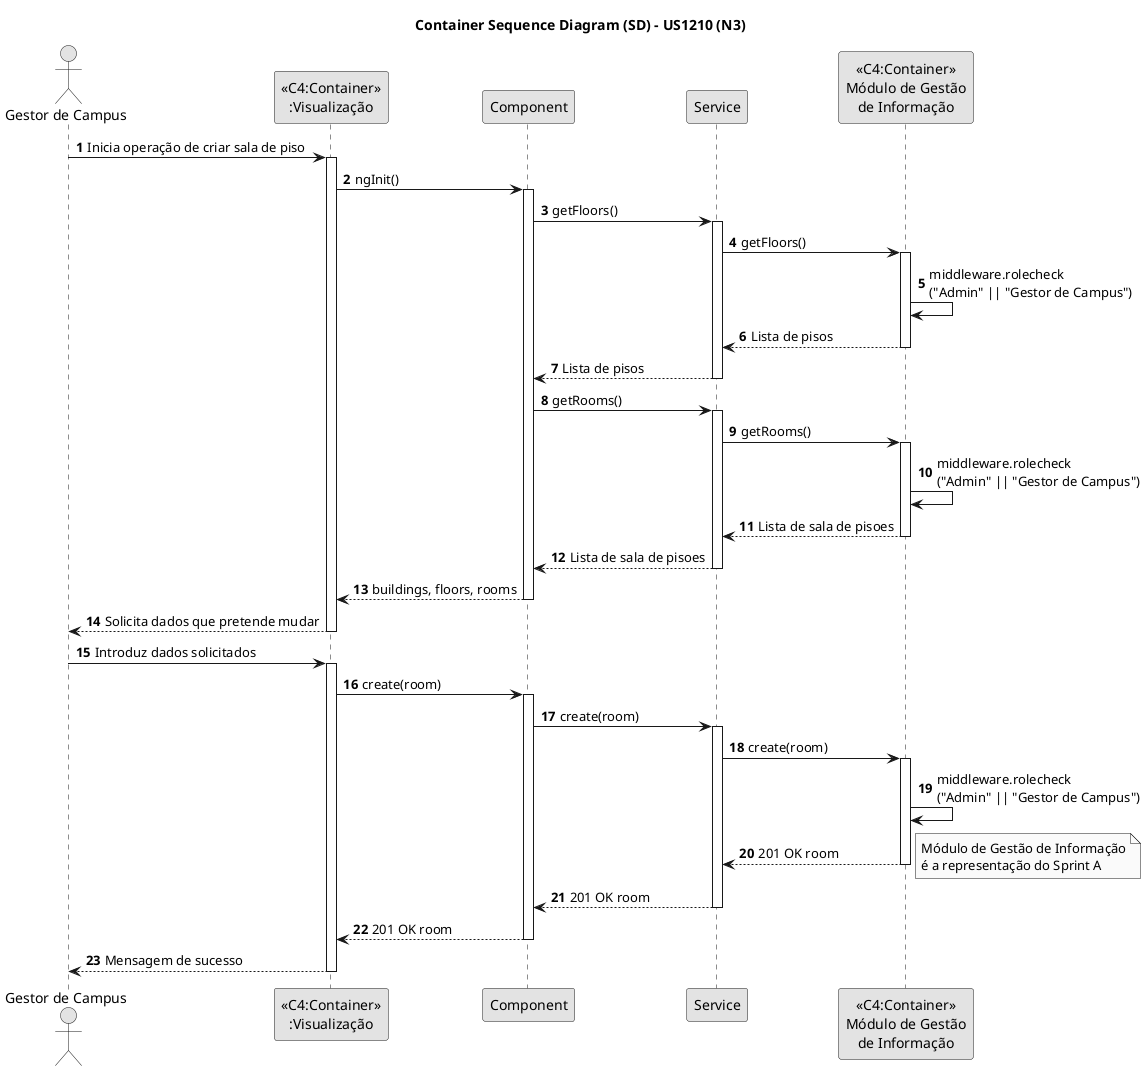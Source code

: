 @startuml
skinparam monochrome true
skinparam packageStyle rectangle
skinparam shadowing false

title Container Sequence Diagram (SD) - US1210 (N3)

autonumber

actor "Gestor de Campus"

"Gestor de Campus" -> "<<C4:Container>>\n:Visualização": Inicia operação de criar sala de piso
activate "<<C4:Container>>\n:Visualização"
"<<C4:Container>>\n:Visualização" -> Component: ngInit()
activate Component
Component -> Service : getFloors()
activate Service
Service -> "<<C4:Container>>\nMódulo de Gestão\nde Informação" : getFloors()
activate "<<C4:Container>>\nMódulo de Gestão\nde Informação"
"<<C4:Container>>\nMódulo de Gestão\nde Informação" -> "<<C4:Container>>\nMódulo de Gestão\nde Informação": middleware.rolecheck\n("Admin" || "Gestor de Campus")
"<<C4:Container>>\nMódulo de Gestão\nde Informação" --> Service : Lista de pisos
deactivate "<<C4:Container>>\nMódulo de Gestão\nde Informação"
Service --> Component : Lista de pisos
deactivate Service
Component -> Service : getRooms()
activate Service

Service -> "<<C4:Container>>\nMódulo de Gestão\nde Informação" : getRooms()
activate "<<C4:Container>>\nMódulo de Gestão\nde Informação"
"<<C4:Container>>\nMódulo de Gestão\nde Informação" -> "<<C4:Container>>\nMódulo de Gestão\nde Informação": middleware.rolecheck\n("Admin" || "Gestor de Campus")
"<<C4:Container>>\nMódulo de Gestão\nde Informação" --> Service: Lista de sala de pisoes
deactivate "<<C4:Container>>\nMódulo de Gestão\nde Informação"
Service --> Component: Lista de sala de pisoes
deactivate Service
Component --> "<<C4:Container>>\n:Visualização" : buildings, floors, rooms
deactivate Component

"<<C4:Container>>\n:Visualização" --> "Gestor de Campus": Solicita dados que pretende mudar
deactivate "<<C4:Container>>\n:Visualização"

"Gestor de Campus" -> "<<C4:Container>>\n:Visualização": Introduz dados solicitados
activate "<<C4:Container>>\n:Visualização"
"<<C4:Container>>\n:Visualização" -> Component : create(room)
activate Component
Component -> Service : create(room)
activate Service
Service -> "<<C4:Container>>\nMódulo de Gestão\nde Informação" : create(room)

activate "<<C4:Container>>\nMódulo de Gestão\nde Informação"
"<<C4:Container>>\nMódulo de Gestão\nde Informação" -> "<<C4:Container>>\nMódulo de Gestão\nde Informação": middleware.rolecheck\n("Admin" || "Gestor de Campus")
"<<C4:Container>>\nMódulo de Gestão\nde Informação" --> Service: 201 OK room

deactivate "<<C4:Container>>\nMódulo de Gestão\nde Informação"
note right: Módulo de Gestão de Informação\né a representação do Sprint A
Service --> Component: 201 OK room
deactivate Service
Component --> "<<C4:Container>>\n:Visualização" : 201 OK room
deactivate Component
deactivate "<<C4:Container>>\nMódulo de Gestão\nde Informação"
"Gestor de Campus" <-- "<<C4:Container>>\n:Visualização": Mensagem de sucesso
deactivate "<<C4:Container>>\n:Visualização"


@enduml
